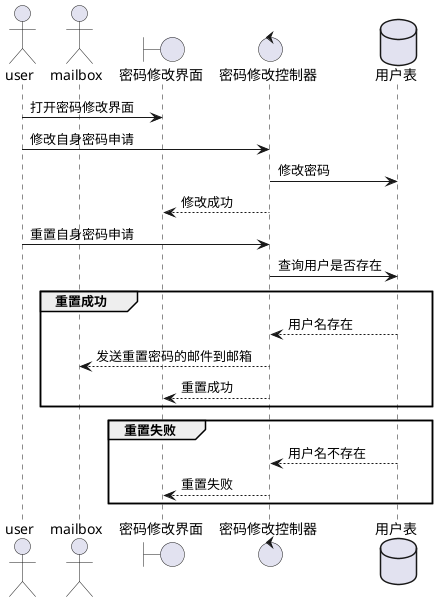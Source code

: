 @startuml
actor       user  as person
actor       mailbox as mail
boundary    "密码修改界面" as secretboundary
control     "密码修改控制器" as secretcontrol
database    "用户表"    as userdata

person -> secretboundary : 打开密码修改界面
person -> secretcontrol : 修改自身密码申请
secretcontrol -> userdata : 修改密码
secretcontrol --> secretboundary :修改成功
person -> secretcontrol :重置自身密码申请
secretcontrol -> userdata : 查询用户是否存在
group 重置成功
    userdata --> secretcontrol : 用户名存在
    secretcontrol --> mail :发送重置密码的邮件到邮箱
    secretcontrol --> secretboundary :重置成功
end
group 重置失败
    userdata --> secretcontrol : 用户名不存在
    secretcontrol --> secretboundary :重置失败
end
@enduml